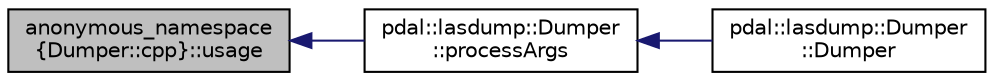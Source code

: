 digraph "anonymous_namespace{Dumper::cpp}::usage"
{
  edge [fontname="Helvetica",fontsize="10",labelfontname="Helvetica",labelfontsize="10"];
  node [fontname="Helvetica",fontsize="10",shape=record];
  rankdir="LR";
  Node1 [label="anonymous_namespace\l\{Dumper::cpp\}::usage",height=0.2,width=0.4,color="black", fillcolor="grey75", style="filled", fontcolor="black"];
  Node1 -> Node2 [dir="back",color="midnightblue",fontsize="10",style="solid",fontname="Helvetica"];
  Node2 [label="pdal::lasdump::Dumper\l::processArgs",height=0.2,width=0.4,color="black", fillcolor="white", style="filled",URL="$classpdal_1_1lasdump_1_1Dumper.html#a90e951d186633de505a84d2507def9be"];
  Node2 -> Node3 [dir="back",color="midnightblue",fontsize="10",style="solid",fontname="Helvetica"];
  Node3 [label="pdal::lasdump::Dumper\l::Dumper",height=0.2,width=0.4,color="black", fillcolor="white", style="filled",URL="$classpdal_1_1lasdump_1_1Dumper.html#a621569d3916c9d0489d3bf6fa656ce5e"];
}
